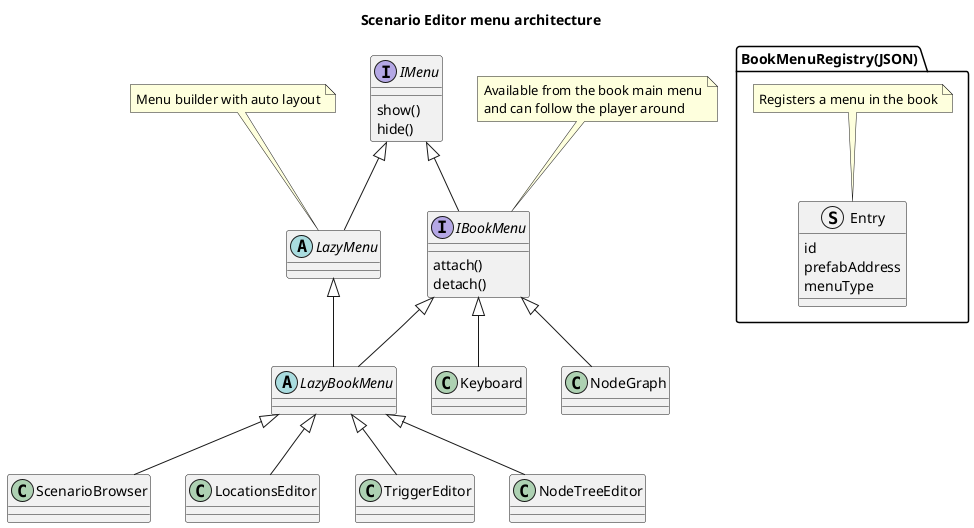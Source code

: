 @startuml
title Scenario Editor menu architecture

interface IMenu
interface IBookMenu
abstract LazyMenu
abstract LazyBookMenu
class Keyboard
class NodeGraph
class ScenarioBrowser
class LocationsEditor
class TriggerEditor
class NodeTreeEditor

package BookMenuRegistry(JSON) <<Folder>> {
  struct Entry

  Entry : id
  Entry : prefabAddress
  Entry : menuType
  note top : Registers a menu in the book
}

note "Available from the book main menu\nand can follow the player around" as NBookMenu
note "Menu builder with auto layout" as NLazyMenu

IMenu : show()
IMenu : hide()

IBookMenu : attach()
IBookMenu : detach()

IMenu <|-- IBookMenu
IMenu <|-- LazyMenu
IBookMenu <|-- Keyboard
IBookMenu <|-- NodeGraph

LazyMenu <|-- LazyBookMenu
IBookMenu <|-- LazyBookMenu
LazyBookMenu <|-- ScenarioBrowser
LazyBookMenu <|-- LocationsEditor
LazyBookMenu <|-- TriggerEditor
LazyBookMenu <|-- NodeTreeEditor

NBookMenu .. IBookMenu
NLazyMenu .. LazyMenu

@enduml